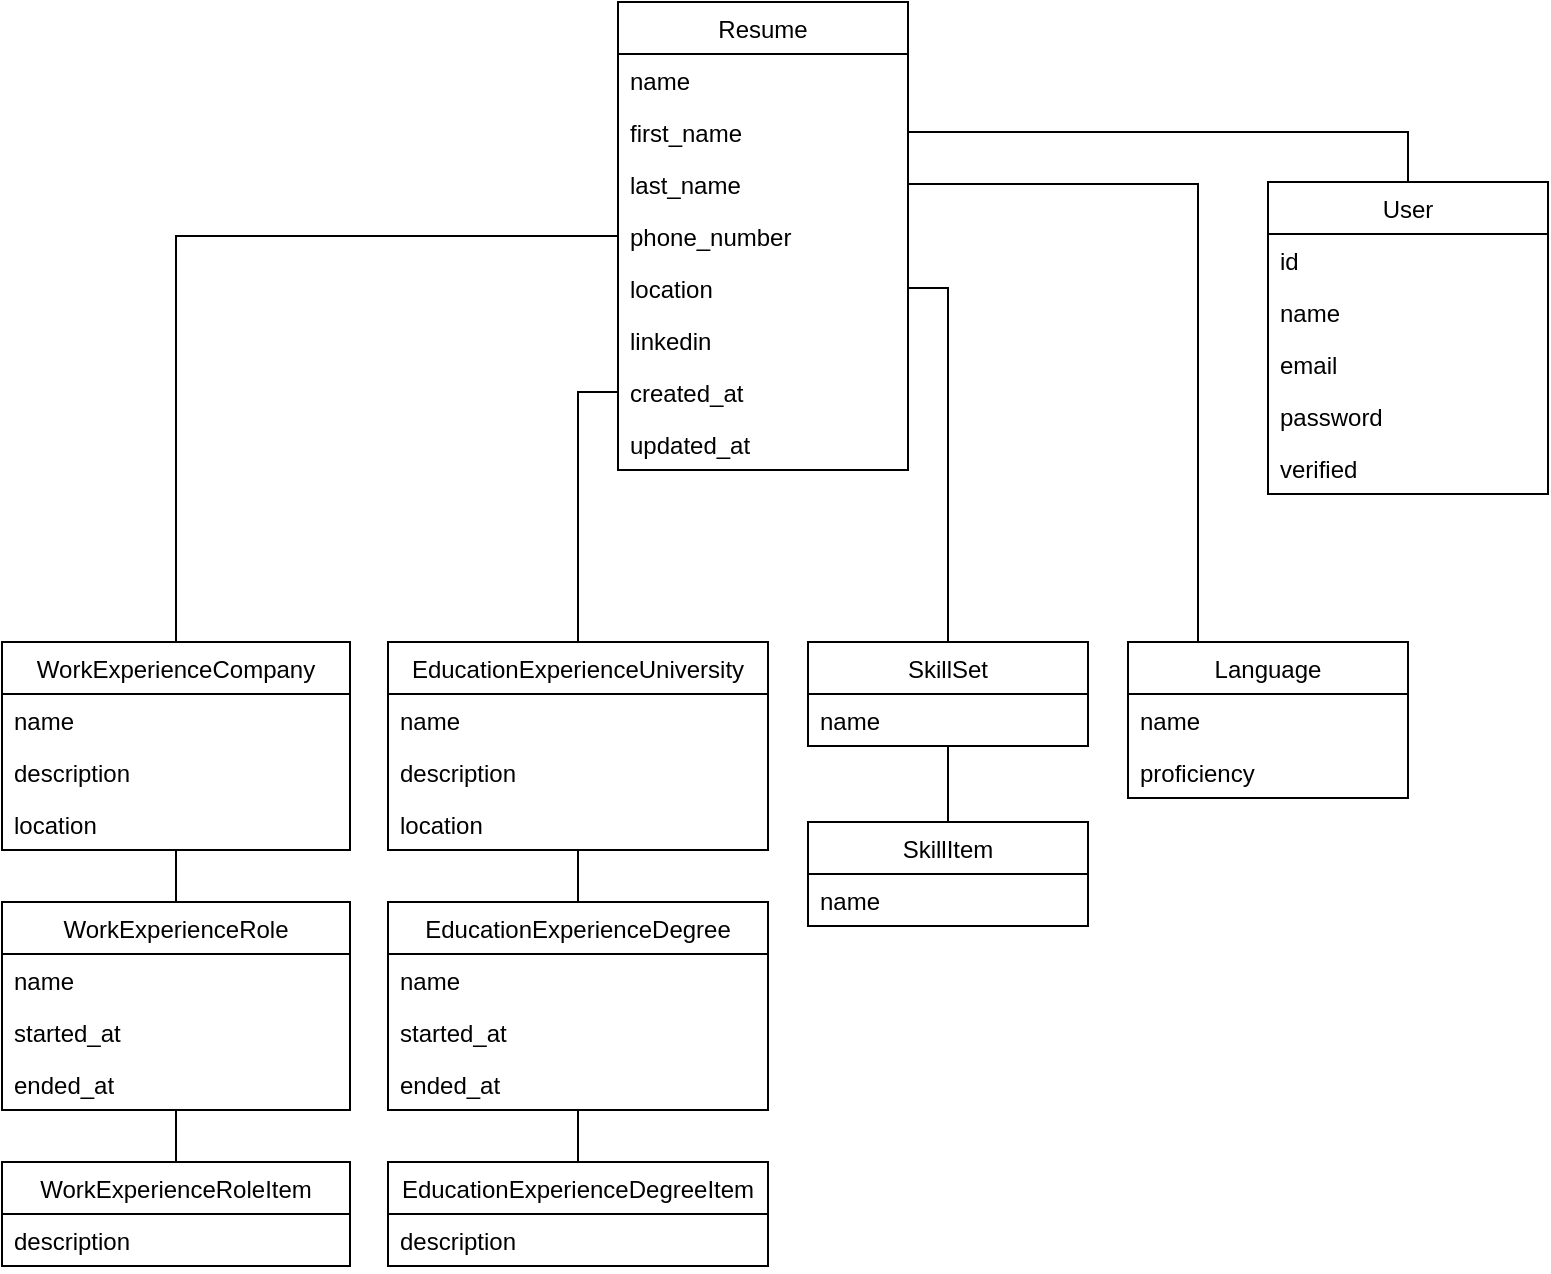 <mxfile>
    <diagram id="AFIrh8_KlaSqahvmB9-h" name="Page-1">
        <mxGraphModel dx="692" dy="1882" grid="1" gridSize="10" guides="1" tooltips="1" connect="1" arrows="1" fold="1" page="1" pageScale="1" pageWidth="827" pageHeight="1169" background="none" math="0" shadow="0">
            <root>
                <mxCell id="0"/>
                <mxCell id="1" parent="0"/>
                <mxCell id="A56SyJnrusSQfsUtSrFm-1" value="User" style="swimlane;fontStyle=0;childLayout=stackLayout;horizontal=1;startSize=26;fillColor=none;horizontalStack=0;resizeParent=1;resizeParentMax=0;resizeLast=0;collapsible=1;marginBottom=0;" parent="1" vertex="1">
                    <mxGeometry x="910" y="70" width="140" height="156" as="geometry"/>
                </mxCell>
                <mxCell id="A56SyJnrusSQfsUtSrFm-2" value="id" style="text;strokeColor=none;fillColor=none;align=left;verticalAlign=top;spacingLeft=4;spacingRight=4;overflow=hidden;rotatable=0;points=[[0,0.5],[1,0.5]];portConstraint=eastwest;" parent="A56SyJnrusSQfsUtSrFm-1" vertex="1">
                    <mxGeometry y="26" width="140" height="26" as="geometry"/>
                </mxCell>
                <mxCell id="A56SyJnrusSQfsUtSrFm-3" value="name" style="text;strokeColor=none;fillColor=none;align=left;verticalAlign=top;spacingLeft=4;spacingRight=4;overflow=hidden;rotatable=0;points=[[0,0.5],[1,0.5]];portConstraint=eastwest;" parent="A56SyJnrusSQfsUtSrFm-1" vertex="1">
                    <mxGeometry y="52" width="140" height="26" as="geometry"/>
                </mxCell>
                <mxCell id="A56SyJnrusSQfsUtSrFm-4" value="email" style="text;strokeColor=none;fillColor=none;align=left;verticalAlign=top;spacingLeft=4;spacingRight=4;overflow=hidden;rotatable=0;points=[[0,0.5],[1,0.5]];portConstraint=eastwest;" parent="A56SyJnrusSQfsUtSrFm-1" vertex="1">
                    <mxGeometry y="78" width="140" height="26" as="geometry"/>
                </mxCell>
                <mxCell id="A56SyJnrusSQfsUtSrFm-55" value="password" style="text;strokeColor=none;fillColor=none;align=left;verticalAlign=top;spacingLeft=4;spacingRight=4;overflow=hidden;rotatable=0;points=[[0,0.5],[1,0.5]];portConstraint=eastwest;" parent="A56SyJnrusSQfsUtSrFm-1" vertex="1">
                    <mxGeometry y="104" width="140" height="26" as="geometry"/>
                </mxCell>
                <mxCell id="A56SyJnrusSQfsUtSrFm-56" value="verified" style="text;strokeColor=none;fillColor=none;align=left;verticalAlign=top;spacingLeft=4;spacingRight=4;overflow=hidden;rotatable=0;points=[[0,0.5],[1,0.5]];portConstraint=eastwest;" parent="A56SyJnrusSQfsUtSrFm-1" vertex="1">
                    <mxGeometry y="130" width="140" height="26" as="geometry"/>
                </mxCell>
                <mxCell id="A56SyJnrusSQfsUtSrFm-47" style="edgeStyle=orthogonalEdgeStyle;rounded=0;orthogonalLoop=1;jettySize=auto;html=1;entryX=0.5;entryY=0;entryDx=0;entryDy=0;endArrow=none;endFill=0;strokeColor=#000000;" parent="1" source="A56SyJnrusSQfsUtSrFm-5" target="A56SyJnrusSQfsUtSrFm-9" edge="1">
                    <mxGeometry relative="1" as="geometry"/>
                </mxCell>
                <mxCell id="A56SyJnrusSQfsUtSrFm-5" value="Resume" style="swimlane;fontStyle=0;childLayout=stackLayout;horizontal=1;startSize=26;fillColor=none;horizontalStack=0;resizeParent=1;resizeParentMax=0;resizeLast=0;collapsible=1;marginBottom=0;" parent="1" vertex="1">
                    <mxGeometry x="585" y="-20" width="145" height="234" as="geometry"/>
                </mxCell>
                <mxCell id="A56SyJnrusSQfsUtSrFm-6" value="name" style="text;strokeColor=none;fillColor=none;align=left;verticalAlign=top;spacingLeft=4;spacingRight=4;overflow=hidden;rotatable=0;points=[[0,0.5],[1,0.5]];portConstraint=eastwest;" parent="A56SyJnrusSQfsUtSrFm-5" vertex="1">
                    <mxGeometry y="26" width="145" height="26" as="geometry"/>
                </mxCell>
                <mxCell id="A56SyJnrusSQfsUtSrFm-7" value="first_name" style="text;strokeColor=none;fillColor=none;align=left;verticalAlign=top;spacingLeft=4;spacingRight=4;overflow=hidden;rotatable=0;points=[[0,0.5],[1,0.5]];portConstraint=eastwest;" parent="A56SyJnrusSQfsUtSrFm-5" vertex="1">
                    <mxGeometry y="52" width="145" height="26" as="geometry"/>
                </mxCell>
                <mxCell id="A56SyJnrusSQfsUtSrFm-8" value="last_name" style="text;strokeColor=none;fillColor=none;align=left;verticalAlign=top;spacingLeft=4;spacingRight=4;overflow=hidden;rotatable=0;points=[[0,0.5],[1,0.5]];portConstraint=eastwest;" parent="A56SyJnrusSQfsUtSrFm-5" vertex="1">
                    <mxGeometry y="78" width="145" height="26" as="geometry"/>
                </mxCell>
                <mxCell id="A56SyJnrusSQfsUtSrFm-58" value="phone_number" style="text;strokeColor=none;fillColor=none;align=left;verticalAlign=top;spacingLeft=4;spacingRight=4;overflow=hidden;rotatable=0;points=[[0,0.5],[1,0.5]];portConstraint=eastwest;" parent="A56SyJnrusSQfsUtSrFm-5" vertex="1">
                    <mxGeometry y="104" width="145" height="26" as="geometry"/>
                </mxCell>
                <mxCell id="A56SyJnrusSQfsUtSrFm-59" value="location" style="text;strokeColor=none;fillColor=none;align=left;verticalAlign=top;spacingLeft=4;spacingRight=4;overflow=hidden;rotatable=0;points=[[0,0.5],[1,0.5]];portConstraint=eastwest;" parent="A56SyJnrusSQfsUtSrFm-5" vertex="1">
                    <mxGeometry y="130" width="145" height="26" as="geometry"/>
                </mxCell>
                <mxCell id="A56SyJnrusSQfsUtSrFm-60" value="linkedin" style="text;strokeColor=none;fillColor=none;align=left;verticalAlign=top;spacingLeft=4;spacingRight=4;overflow=hidden;rotatable=0;points=[[0,0.5],[1,0.5]];portConstraint=eastwest;" parent="A56SyJnrusSQfsUtSrFm-5" vertex="1">
                    <mxGeometry y="156" width="145" height="26" as="geometry"/>
                </mxCell>
                <mxCell id="A56SyJnrusSQfsUtSrFm-61" value="created_at" style="text;strokeColor=none;fillColor=none;align=left;verticalAlign=top;spacingLeft=4;spacingRight=4;overflow=hidden;rotatable=0;points=[[0,0.5],[1,0.5]];portConstraint=eastwest;" parent="A56SyJnrusSQfsUtSrFm-5" vertex="1">
                    <mxGeometry y="182" width="145" height="26" as="geometry"/>
                </mxCell>
                <mxCell id="A56SyJnrusSQfsUtSrFm-62" value="updated_at" style="text;strokeColor=none;fillColor=none;align=left;verticalAlign=top;spacingLeft=4;spacingRight=4;overflow=hidden;rotatable=0;points=[[0,0.5],[1,0.5]];portConstraint=eastwest;" parent="A56SyJnrusSQfsUtSrFm-5" vertex="1">
                    <mxGeometry y="208" width="145" height="26" as="geometry"/>
                </mxCell>
                <mxCell id="A56SyJnrusSQfsUtSrFm-51" style="edgeStyle=orthogonalEdgeStyle;rounded=0;orthogonalLoop=1;jettySize=auto;html=1;endArrow=none;endFill=0;strokeColor=#000000;" parent="1" source="A56SyJnrusSQfsUtSrFm-9" target="A56SyJnrusSQfsUtSrFm-13" edge="1">
                    <mxGeometry relative="1" as="geometry"/>
                </mxCell>
                <mxCell id="A56SyJnrusSQfsUtSrFm-9" value="WorkExperienceCompany" style="swimlane;fontStyle=0;childLayout=stackLayout;horizontal=1;startSize=26;fillColor=none;horizontalStack=0;resizeParent=1;resizeParentMax=0;resizeLast=0;collapsible=1;marginBottom=0;" parent="1" vertex="1">
                    <mxGeometry x="277" y="300" width="174" height="104" as="geometry"/>
                </mxCell>
                <mxCell id="A56SyJnrusSQfsUtSrFm-10" value="name" style="text;strokeColor=none;fillColor=none;align=left;verticalAlign=top;spacingLeft=4;spacingRight=4;overflow=hidden;rotatable=0;points=[[0,0.5],[1,0.5]];portConstraint=eastwest;" parent="A56SyJnrusSQfsUtSrFm-9" vertex="1">
                    <mxGeometry y="26" width="174" height="26" as="geometry"/>
                </mxCell>
                <mxCell id="A56SyJnrusSQfsUtSrFm-11" value="description" style="text;strokeColor=none;fillColor=none;align=left;verticalAlign=top;spacingLeft=4;spacingRight=4;overflow=hidden;rotatable=0;points=[[0,0.5],[1,0.5]];portConstraint=eastwest;" parent="A56SyJnrusSQfsUtSrFm-9" vertex="1">
                    <mxGeometry y="52" width="174" height="26" as="geometry"/>
                </mxCell>
                <mxCell id="A56SyJnrusSQfsUtSrFm-12" value="location" style="text;strokeColor=none;fillColor=none;align=left;verticalAlign=top;spacingLeft=4;spacingRight=4;overflow=hidden;rotatable=0;points=[[0,0.5],[1,0.5]];portConstraint=eastwest;" parent="A56SyJnrusSQfsUtSrFm-9" vertex="1">
                    <mxGeometry y="78" width="174" height="26" as="geometry"/>
                </mxCell>
                <mxCell id="A56SyJnrusSQfsUtSrFm-52" style="edgeStyle=orthogonalEdgeStyle;rounded=0;orthogonalLoop=1;jettySize=auto;html=1;entryX=0.5;entryY=0;entryDx=0;entryDy=0;endArrow=none;endFill=0;strokeColor=#000000;" parent="1" source="A56SyJnrusSQfsUtSrFm-13" target="A56SyJnrusSQfsUtSrFm-37" edge="1">
                    <mxGeometry relative="1" as="geometry"/>
                </mxCell>
                <mxCell id="A56SyJnrusSQfsUtSrFm-13" value="WorkExperienceRole" style="swimlane;fontStyle=0;childLayout=stackLayout;horizontal=1;startSize=26;fillColor=none;horizontalStack=0;resizeParent=1;resizeParentMax=0;resizeLast=0;collapsible=1;marginBottom=0;" parent="1" vertex="1">
                    <mxGeometry x="277" y="430" width="174" height="104" as="geometry"/>
                </mxCell>
                <mxCell id="A56SyJnrusSQfsUtSrFm-14" value="name" style="text;strokeColor=none;fillColor=none;align=left;verticalAlign=top;spacingLeft=4;spacingRight=4;overflow=hidden;rotatable=0;points=[[0,0.5],[1,0.5]];portConstraint=eastwest;" parent="A56SyJnrusSQfsUtSrFm-13" vertex="1">
                    <mxGeometry y="26" width="174" height="26" as="geometry"/>
                </mxCell>
                <mxCell id="A56SyJnrusSQfsUtSrFm-15" value="started_at" style="text;strokeColor=none;fillColor=none;align=left;verticalAlign=top;spacingLeft=4;spacingRight=4;overflow=hidden;rotatable=0;points=[[0,0.5],[1,0.5]];portConstraint=eastwest;" parent="A56SyJnrusSQfsUtSrFm-13" vertex="1">
                    <mxGeometry y="52" width="174" height="26" as="geometry"/>
                </mxCell>
                <mxCell id="A56SyJnrusSQfsUtSrFm-16" value="ended_at" style="text;strokeColor=none;fillColor=none;align=left;verticalAlign=top;spacingLeft=4;spacingRight=4;overflow=hidden;rotatable=0;points=[[0,0.5],[1,0.5]];portConstraint=eastwest;" parent="A56SyJnrusSQfsUtSrFm-13" vertex="1">
                    <mxGeometry y="78" width="174" height="26" as="geometry"/>
                </mxCell>
                <mxCell id="A56SyJnrusSQfsUtSrFm-53" style="edgeStyle=orthogonalEdgeStyle;rounded=0;orthogonalLoop=1;jettySize=auto;html=1;endArrow=none;endFill=0;strokeColor=#000000;" parent="1" source="A56SyJnrusSQfsUtSrFm-17" target="A56SyJnrusSQfsUtSrFm-21" edge="1">
                    <mxGeometry relative="1" as="geometry"/>
                </mxCell>
                <mxCell id="A56SyJnrusSQfsUtSrFm-69" style="edgeStyle=orthogonalEdgeStyle;rounded=0;orthogonalLoop=1;jettySize=auto;html=1;exitX=0.5;exitY=0;exitDx=0;exitDy=0;entryX=0;entryY=0.5;entryDx=0;entryDy=0;endArrow=none;endFill=0;strokeColor=#000000;" parent="1" source="A56SyJnrusSQfsUtSrFm-17" target="A56SyJnrusSQfsUtSrFm-61" edge="1">
                    <mxGeometry relative="1" as="geometry"/>
                </mxCell>
                <mxCell id="A56SyJnrusSQfsUtSrFm-17" value="EducationExperienceUniversity" style="swimlane;fontStyle=0;childLayout=stackLayout;horizontal=1;startSize=26;fillColor=none;horizontalStack=0;resizeParent=1;resizeParentMax=0;resizeLast=0;collapsible=1;marginBottom=0;" parent="1" vertex="1">
                    <mxGeometry x="470" y="300" width="190" height="104" as="geometry"/>
                </mxCell>
                <mxCell id="A56SyJnrusSQfsUtSrFm-18" value="name" style="text;strokeColor=none;fillColor=none;align=left;verticalAlign=top;spacingLeft=4;spacingRight=4;overflow=hidden;rotatable=0;points=[[0,0.5],[1,0.5]];portConstraint=eastwest;" parent="A56SyJnrusSQfsUtSrFm-17" vertex="1">
                    <mxGeometry y="26" width="190" height="26" as="geometry"/>
                </mxCell>
                <mxCell id="A56SyJnrusSQfsUtSrFm-19" value="description" style="text;strokeColor=none;fillColor=none;align=left;verticalAlign=top;spacingLeft=4;spacingRight=4;overflow=hidden;rotatable=0;points=[[0,0.5],[1,0.5]];portConstraint=eastwest;" parent="A56SyJnrusSQfsUtSrFm-17" vertex="1">
                    <mxGeometry y="52" width="190" height="26" as="geometry"/>
                </mxCell>
                <mxCell id="A56SyJnrusSQfsUtSrFm-20" value="location" style="text;strokeColor=none;fillColor=none;align=left;verticalAlign=top;spacingLeft=4;spacingRight=4;overflow=hidden;rotatable=0;points=[[0,0.5],[1,0.5]];portConstraint=eastwest;" parent="A56SyJnrusSQfsUtSrFm-17" vertex="1">
                    <mxGeometry y="78" width="190" height="26" as="geometry"/>
                </mxCell>
                <mxCell id="A56SyJnrusSQfsUtSrFm-67" style="edgeStyle=orthogonalEdgeStyle;rounded=0;orthogonalLoop=1;jettySize=auto;html=1;entryX=0.5;entryY=0;entryDx=0;entryDy=0;endArrow=none;endFill=0;strokeColor=#000000;" parent="1" source="A56SyJnrusSQfsUtSrFm-21" target="A56SyJnrusSQfsUtSrFm-63" edge="1">
                    <mxGeometry relative="1" as="geometry"/>
                </mxCell>
                <mxCell id="A56SyJnrusSQfsUtSrFm-21" value="EducationExperienceDegree" style="swimlane;fontStyle=0;childLayout=stackLayout;horizontal=1;startSize=26;fillColor=none;horizontalStack=0;resizeParent=1;resizeParentMax=0;resizeLast=0;collapsible=1;marginBottom=0;" parent="1" vertex="1">
                    <mxGeometry x="470" y="430" width="190" height="104" as="geometry"/>
                </mxCell>
                <mxCell id="A56SyJnrusSQfsUtSrFm-22" value="name" style="text;strokeColor=none;fillColor=none;align=left;verticalAlign=top;spacingLeft=4;spacingRight=4;overflow=hidden;rotatable=0;points=[[0,0.5],[1,0.5]];portConstraint=eastwest;" parent="A56SyJnrusSQfsUtSrFm-21" vertex="1">
                    <mxGeometry y="26" width="190" height="26" as="geometry"/>
                </mxCell>
                <mxCell id="A56SyJnrusSQfsUtSrFm-23" value="started_at" style="text;strokeColor=none;fillColor=none;align=left;verticalAlign=top;spacingLeft=4;spacingRight=4;overflow=hidden;rotatable=0;points=[[0,0.5],[1,0.5]];portConstraint=eastwest;" parent="A56SyJnrusSQfsUtSrFm-21" vertex="1">
                    <mxGeometry y="52" width="190" height="26" as="geometry"/>
                </mxCell>
                <mxCell id="A56SyJnrusSQfsUtSrFm-24" value="ended_at" style="text;strokeColor=none;fillColor=none;align=left;verticalAlign=top;spacingLeft=4;spacingRight=4;overflow=hidden;rotatable=0;points=[[0,0.5],[1,0.5]];portConstraint=eastwest;" parent="A56SyJnrusSQfsUtSrFm-21" vertex="1">
                    <mxGeometry y="78" width="190" height="26" as="geometry"/>
                </mxCell>
                <mxCell id="A56SyJnrusSQfsUtSrFm-49" style="edgeStyle=orthogonalEdgeStyle;rounded=0;orthogonalLoop=1;jettySize=auto;html=1;entryX=1;entryY=0.5;entryDx=0;entryDy=0;endArrow=none;endFill=0;strokeColor=#000000;" parent="1" source="A56SyJnrusSQfsUtSrFm-25" target="A56SyJnrusSQfsUtSrFm-59" edge="1">
                    <mxGeometry relative="1" as="geometry"/>
                </mxCell>
                <mxCell id="A56SyJnrusSQfsUtSrFm-54" style="edgeStyle=orthogonalEdgeStyle;rounded=0;orthogonalLoop=1;jettySize=auto;html=1;entryX=0.5;entryY=0;entryDx=0;entryDy=0;endArrow=none;endFill=0;strokeColor=#000000;" parent="1" source="A56SyJnrusSQfsUtSrFm-25" target="A56SyJnrusSQfsUtSrFm-33" edge="1">
                    <mxGeometry relative="1" as="geometry"/>
                </mxCell>
                <mxCell id="A56SyJnrusSQfsUtSrFm-25" value="SkillSet" style="swimlane;fontStyle=0;childLayout=stackLayout;horizontal=1;startSize=26;fillColor=none;horizontalStack=0;resizeParent=1;resizeParentMax=0;resizeLast=0;collapsible=1;marginBottom=0;" parent="1" vertex="1">
                    <mxGeometry x="680" y="300" width="140" height="52" as="geometry"/>
                </mxCell>
                <mxCell id="A56SyJnrusSQfsUtSrFm-26" value="name" style="text;strokeColor=none;fillColor=none;align=left;verticalAlign=top;spacingLeft=4;spacingRight=4;overflow=hidden;rotatable=0;points=[[0,0.5],[1,0.5]];portConstraint=eastwest;" parent="A56SyJnrusSQfsUtSrFm-25" vertex="1">
                    <mxGeometry y="26" width="140" height="26" as="geometry"/>
                </mxCell>
                <mxCell id="A56SyJnrusSQfsUtSrFm-29" value="Language" style="swimlane;fontStyle=0;childLayout=stackLayout;horizontal=1;startSize=26;fillColor=none;horizontalStack=0;resizeParent=1;resizeParentMax=0;resizeLast=0;collapsible=1;marginBottom=0;" parent="1" vertex="1">
                    <mxGeometry x="840" y="300" width="140" height="78" as="geometry"/>
                </mxCell>
                <mxCell id="A56SyJnrusSQfsUtSrFm-30" value="name" style="text;strokeColor=none;fillColor=none;align=left;verticalAlign=top;spacingLeft=4;spacingRight=4;overflow=hidden;rotatable=0;points=[[0,0.5],[1,0.5]];portConstraint=eastwest;" parent="A56SyJnrusSQfsUtSrFm-29" vertex="1">
                    <mxGeometry y="26" width="140" height="26" as="geometry"/>
                </mxCell>
                <mxCell id="A56SyJnrusSQfsUtSrFm-31" value="proficiency" style="text;strokeColor=none;fillColor=none;align=left;verticalAlign=top;spacingLeft=4;spacingRight=4;overflow=hidden;rotatable=0;points=[[0,0.5],[1,0.5]];portConstraint=eastwest;" parent="A56SyJnrusSQfsUtSrFm-29" vertex="1">
                    <mxGeometry y="52" width="140" height="26" as="geometry"/>
                </mxCell>
                <mxCell id="A56SyJnrusSQfsUtSrFm-33" value="SkillItem" style="swimlane;fontStyle=0;childLayout=stackLayout;horizontal=1;startSize=26;fillColor=none;horizontalStack=0;resizeParent=1;resizeParentMax=0;resizeLast=0;collapsible=1;marginBottom=0;" parent="1" vertex="1">
                    <mxGeometry x="680" y="390" width="140" height="52" as="geometry"/>
                </mxCell>
                <mxCell id="A56SyJnrusSQfsUtSrFm-34" value="name" style="text;strokeColor=none;fillColor=none;align=left;verticalAlign=top;spacingLeft=4;spacingRight=4;overflow=hidden;rotatable=0;points=[[0,0.5],[1,0.5]];portConstraint=eastwest;" parent="A56SyJnrusSQfsUtSrFm-33" vertex="1">
                    <mxGeometry y="26" width="140" height="26" as="geometry"/>
                </mxCell>
                <mxCell id="A56SyJnrusSQfsUtSrFm-37" value="WorkExperienceRoleItem" style="swimlane;fontStyle=0;childLayout=stackLayout;horizontal=1;startSize=26;fillColor=none;horizontalStack=0;resizeParent=1;resizeParentMax=0;resizeLast=0;collapsible=1;marginBottom=0;" parent="1" vertex="1">
                    <mxGeometry x="277" y="560" width="174" height="52" as="geometry"/>
                </mxCell>
                <mxCell id="A56SyJnrusSQfsUtSrFm-38" value="description" style="text;strokeColor=none;fillColor=none;align=left;verticalAlign=top;spacingLeft=4;spacingRight=4;overflow=hidden;rotatable=0;points=[[0,0.5],[1,0.5]];portConstraint=eastwest;" parent="A56SyJnrusSQfsUtSrFm-37" vertex="1">
                    <mxGeometry y="26" width="174" height="26" as="geometry"/>
                </mxCell>
                <mxCell id="A56SyJnrusSQfsUtSrFm-46" style="edgeStyle=orthogonalEdgeStyle;orthogonalLoop=1;jettySize=auto;html=1;exitX=0.5;exitY=0;exitDx=0;exitDy=0;entryX=1;entryY=0.5;entryDx=0;entryDy=0;strokeColor=#000000;rounded=0;endArrow=none;endFill=0;" parent="1" source="A56SyJnrusSQfsUtSrFm-1" target="A56SyJnrusSQfsUtSrFm-7" edge="1">
                    <mxGeometry relative="1" as="geometry"/>
                </mxCell>
                <mxCell id="A56SyJnrusSQfsUtSrFm-50" style="edgeStyle=orthogonalEdgeStyle;rounded=0;orthogonalLoop=1;jettySize=auto;html=1;exitX=1;exitY=0.5;exitDx=0;exitDy=0;entryX=0.25;entryY=0;entryDx=0;entryDy=0;endArrow=none;endFill=0;strokeColor=#000000;" parent="1" source="A56SyJnrusSQfsUtSrFm-8" target="A56SyJnrusSQfsUtSrFm-29" edge="1">
                    <mxGeometry relative="1" as="geometry"/>
                </mxCell>
                <mxCell id="A56SyJnrusSQfsUtSrFm-63" value="EducationExperienceDegreeItem" style="swimlane;fontStyle=0;childLayout=stackLayout;horizontal=1;startSize=26;fillColor=none;horizontalStack=0;resizeParent=1;resizeParentMax=0;resizeLast=0;collapsible=1;marginBottom=0;" parent="1" vertex="1">
                    <mxGeometry x="470" y="560" width="190" height="52" as="geometry"/>
                </mxCell>
                <mxCell id="A56SyJnrusSQfsUtSrFm-64" value="description" style="text;strokeColor=none;fillColor=none;align=left;verticalAlign=top;spacingLeft=4;spacingRight=4;overflow=hidden;rotatable=0;points=[[0,0.5],[1,0.5]];portConstraint=eastwest;" parent="A56SyJnrusSQfsUtSrFm-63" vertex="1">
                    <mxGeometry y="26" width="190" height="26" as="geometry"/>
                </mxCell>
            </root>
        </mxGraphModel>
    </diagram>
</mxfile>